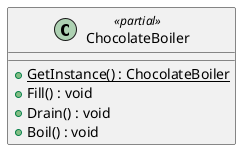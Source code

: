 @startuml
class ChocolateBoiler <<partial>> {
    + {static} GetInstance() : ChocolateBoiler
    + Fill() : void
    + Drain() : void
    + Boil() : void
}
@enduml
